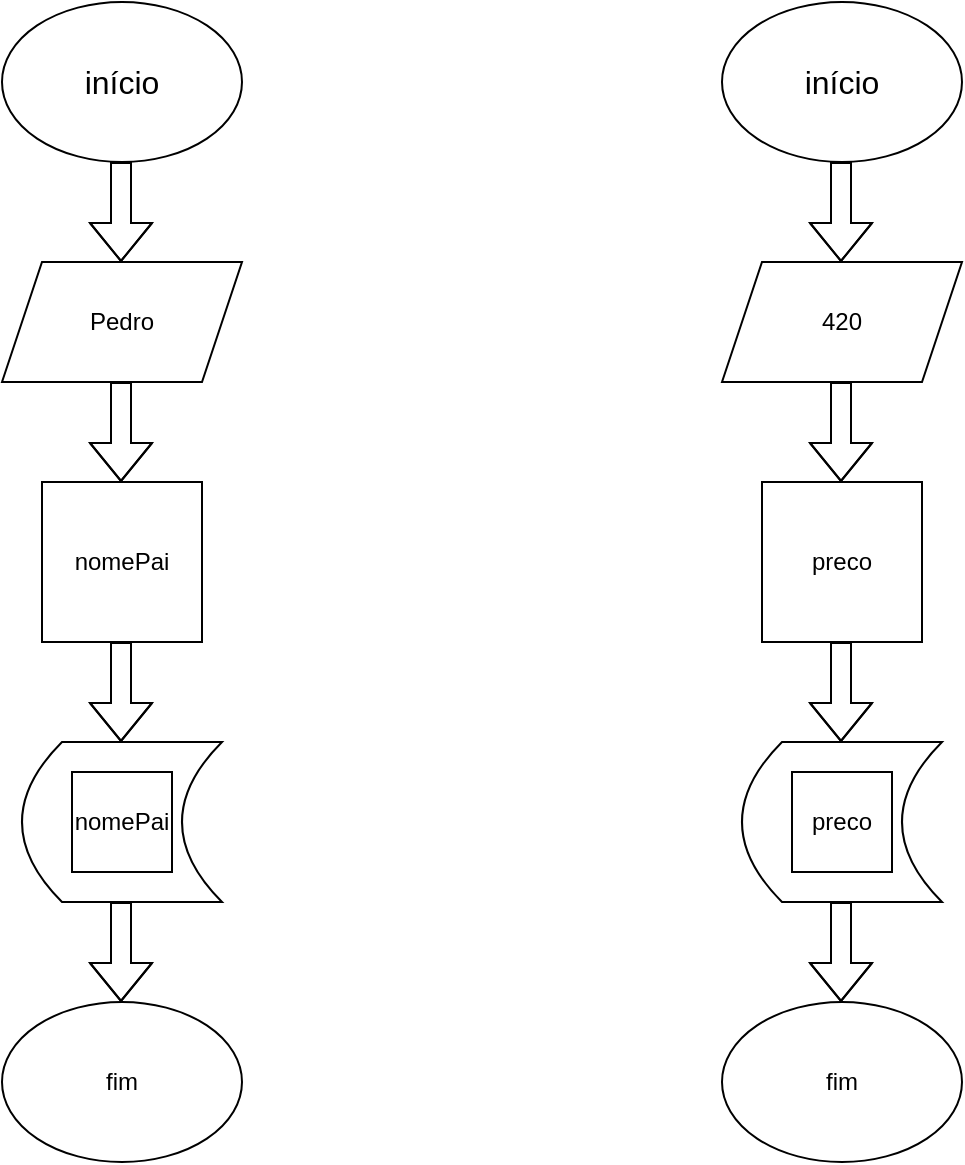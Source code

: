 <mxfile version="24.7.17">
  <diagram name="Page-1" id="OWs0vWbREfOvVOroRO99">
    <mxGraphModel dx="1434" dy="780" grid="1" gridSize="10" guides="1" tooltips="1" connect="1" arrows="1" fold="1" page="1" pageScale="1" pageWidth="850" pageHeight="1100" math="0" shadow="0">
      <root>
        <mxCell id="0" />
        <mxCell id="1" parent="0" />
        <mxCell id="HygxTOMGA-l27CwLSRFN-1" value="&lt;font size=&quot;3&quot;&gt;início&lt;/font&gt;" style="ellipse;whiteSpace=wrap;html=1;" vertex="1" parent="1">
          <mxGeometry x="90" y="10" width="120" height="80" as="geometry" />
        </mxCell>
        <mxCell id="HygxTOMGA-l27CwLSRFN-2" value="" style="shape=flexArrow;endArrow=classic;html=1;rounded=0;" edge="1" parent="1">
          <mxGeometry width="50" height="50" relative="1" as="geometry">
            <mxPoint x="149.5" y="90" as="sourcePoint" />
            <mxPoint x="149.5" y="140" as="targetPoint" />
            <Array as="points">
              <mxPoint x="149.5" y="100" />
            </Array>
          </mxGeometry>
        </mxCell>
        <mxCell id="HygxTOMGA-l27CwLSRFN-3" value="Pedro" style="shape=parallelogram;perimeter=parallelogramPerimeter;whiteSpace=wrap;html=1;fixedSize=1;" vertex="1" parent="1">
          <mxGeometry x="90" y="140" width="120" height="60" as="geometry" />
        </mxCell>
        <mxCell id="HygxTOMGA-l27CwLSRFN-4" value="" style="shape=flexArrow;endArrow=classic;html=1;rounded=0;" edge="1" parent="1">
          <mxGeometry width="50" height="50" relative="1" as="geometry">
            <mxPoint x="149.5" y="200" as="sourcePoint" />
            <mxPoint x="149.5" y="250" as="targetPoint" />
            <Array as="points">
              <mxPoint x="149.5" y="210" />
            </Array>
          </mxGeometry>
        </mxCell>
        <mxCell id="HygxTOMGA-l27CwLSRFN-5" value="nomePai" style="whiteSpace=wrap;html=1;aspect=fixed;" vertex="1" parent="1">
          <mxGeometry x="110" y="250" width="80" height="80" as="geometry" />
        </mxCell>
        <mxCell id="HygxTOMGA-l27CwLSRFN-10" value="" style="shape=flexArrow;endArrow=classic;html=1;rounded=0;" edge="1" parent="1">
          <mxGeometry width="50" height="50" relative="1" as="geometry">
            <mxPoint x="149.5" y="330" as="sourcePoint" />
            <mxPoint x="149.5" y="380" as="targetPoint" />
            <Array as="points">
              <mxPoint x="149.5" y="340" />
            </Array>
          </mxGeometry>
        </mxCell>
        <mxCell id="HygxTOMGA-l27CwLSRFN-11" value="" style="shape=dataStorage;whiteSpace=wrap;html=1;fixedSize=1;" vertex="1" parent="1">
          <mxGeometry x="100" y="380" width="100" height="80" as="geometry" />
        </mxCell>
        <mxCell id="HygxTOMGA-l27CwLSRFN-12" value="" style="shape=flexArrow;endArrow=classic;html=1;rounded=0;" edge="1" parent="1">
          <mxGeometry width="50" height="50" relative="1" as="geometry">
            <mxPoint x="149.5" y="460" as="sourcePoint" />
            <mxPoint x="149.5" y="510" as="targetPoint" />
            <Array as="points">
              <mxPoint x="149.5" y="470" />
            </Array>
          </mxGeometry>
        </mxCell>
        <mxCell id="HygxTOMGA-l27CwLSRFN-14" value="fim" style="ellipse;whiteSpace=wrap;html=1;" vertex="1" parent="1">
          <mxGeometry x="90" y="510" width="120" height="80" as="geometry" />
        </mxCell>
        <mxCell id="HygxTOMGA-l27CwLSRFN-15" value="nomePai" style="whiteSpace=wrap;html=1;aspect=fixed;" vertex="1" parent="1">
          <mxGeometry x="125" y="395" width="50" height="50" as="geometry" />
        </mxCell>
        <mxCell id="HygxTOMGA-l27CwLSRFN-16" value="&lt;font size=&quot;3&quot;&gt;início&lt;/font&gt;" style="ellipse;whiteSpace=wrap;html=1;" vertex="1" parent="1">
          <mxGeometry x="450" y="10" width="120" height="80" as="geometry" />
        </mxCell>
        <mxCell id="HygxTOMGA-l27CwLSRFN-17" value="" style="shape=flexArrow;endArrow=classic;html=1;rounded=0;" edge="1" parent="1">
          <mxGeometry width="50" height="50" relative="1" as="geometry">
            <mxPoint x="509.5" y="90" as="sourcePoint" />
            <mxPoint x="509.5" y="140" as="targetPoint" />
            <Array as="points">
              <mxPoint x="509.5" y="100" />
            </Array>
          </mxGeometry>
        </mxCell>
        <mxCell id="HygxTOMGA-l27CwLSRFN-18" value="420" style="shape=parallelogram;perimeter=parallelogramPerimeter;whiteSpace=wrap;html=1;fixedSize=1;" vertex="1" parent="1">
          <mxGeometry x="450" y="140" width="120" height="60" as="geometry" />
        </mxCell>
        <mxCell id="HygxTOMGA-l27CwLSRFN-19" value="" style="shape=flexArrow;endArrow=classic;html=1;rounded=0;" edge="1" parent="1">
          <mxGeometry width="50" height="50" relative="1" as="geometry">
            <mxPoint x="509.5" y="200" as="sourcePoint" />
            <mxPoint x="509.5" y="250" as="targetPoint" />
            <Array as="points">
              <mxPoint x="509.5" y="210" />
            </Array>
          </mxGeometry>
        </mxCell>
        <mxCell id="HygxTOMGA-l27CwLSRFN-20" value="preco" style="whiteSpace=wrap;html=1;aspect=fixed;" vertex="1" parent="1">
          <mxGeometry x="470" y="250" width="80" height="80" as="geometry" />
        </mxCell>
        <mxCell id="HygxTOMGA-l27CwLSRFN-21" value="" style="shape=flexArrow;endArrow=classic;html=1;rounded=0;" edge="1" parent="1">
          <mxGeometry width="50" height="50" relative="1" as="geometry">
            <mxPoint x="509.5" y="330" as="sourcePoint" />
            <mxPoint x="509.5" y="380" as="targetPoint" />
            <Array as="points">
              <mxPoint x="509.5" y="340" />
            </Array>
          </mxGeometry>
        </mxCell>
        <mxCell id="HygxTOMGA-l27CwLSRFN-22" value="" style="shape=dataStorage;whiteSpace=wrap;html=1;fixedSize=1;" vertex="1" parent="1">
          <mxGeometry x="460" y="380" width="100" height="80" as="geometry" />
        </mxCell>
        <mxCell id="HygxTOMGA-l27CwLSRFN-23" value="" style="shape=flexArrow;endArrow=classic;html=1;rounded=0;" edge="1" parent="1">
          <mxGeometry width="50" height="50" relative="1" as="geometry">
            <mxPoint x="509.5" y="460" as="sourcePoint" />
            <mxPoint x="509.5" y="510" as="targetPoint" />
            <Array as="points">
              <mxPoint x="509.5" y="470" />
            </Array>
          </mxGeometry>
        </mxCell>
        <mxCell id="HygxTOMGA-l27CwLSRFN-24" value="fim" style="ellipse;whiteSpace=wrap;html=1;" vertex="1" parent="1">
          <mxGeometry x="450" y="510" width="120" height="80" as="geometry" />
        </mxCell>
        <mxCell id="HygxTOMGA-l27CwLSRFN-25" value="preco" style="whiteSpace=wrap;html=1;aspect=fixed;" vertex="1" parent="1">
          <mxGeometry x="485" y="395" width="50" height="50" as="geometry" />
        </mxCell>
      </root>
    </mxGraphModel>
  </diagram>
</mxfile>
